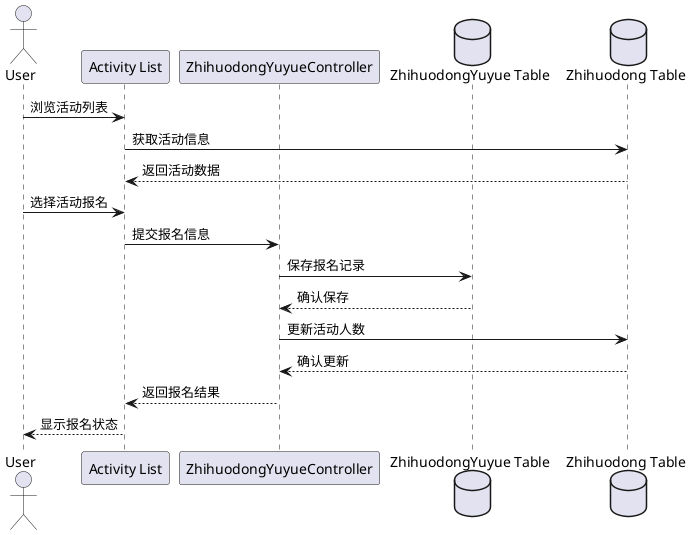@startuml
actor User
participant "Activity List" as AL
participant "ZhihuodongYuyueController" as YC
database "ZhihuodongYuyue Table" as YT
database "Zhihuodong Table" as ZT

User -> AL: 浏览活动列表
AL -> ZT: 获取活动信息
ZT --> AL: 返回活动数据
User -> AL: 选择活动报名
AL -> YC: 提交报名信息
YC -> YT: 保存报名记录
YT --> YC: 确认保存
YC -> ZT: 更新活动人数
ZT --> YC: 确认更新
YC --> AL: 返回报名结果
AL --> User: 显示报名状态
@enduml 